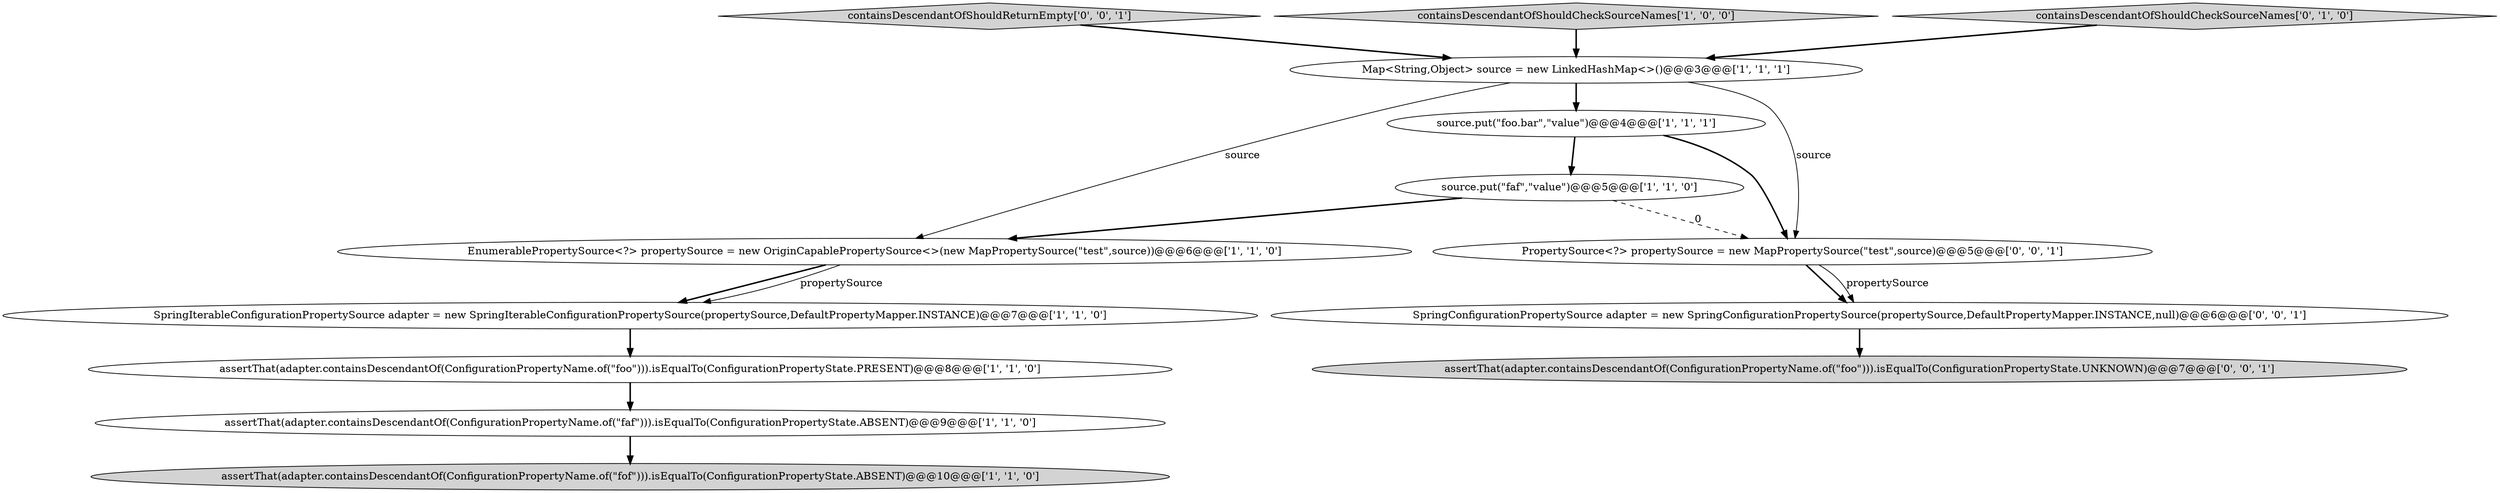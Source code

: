 digraph {
10 [style = filled, label = "SpringConfigurationPropertySource adapter = new SpringConfigurationPropertySource(propertySource,DefaultPropertyMapper.INSTANCE,null)@@@6@@@['0', '0', '1']", fillcolor = white, shape = ellipse image = "AAA0AAABBB3BBB"];
8 [style = filled, label = "EnumerablePropertySource<?> propertySource = new OriginCapablePropertySource<>(new MapPropertySource(\"test\",source))@@@6@@@['1', '1', '0']", fillcolor = white, shape = ellipse image = "AAA0AAABBB1BBB"];
12 [style = filled, label = "PropertySource<?> propertySource = new MapPropertySource(\"test\",source)@@@5@@@['0', '0', '1']", fillcolor = white, shape = ellipse image = "AAA0AAABBB3BBB"];
6 [style = filled, label = "Map<String,Object> source = new LinkedHashMap<>()@@@3@@@['1', '1', '1']", fillcolor = white, shape = ellipse image = "AAA0AAABBB1BBB"];
13 [style = filled, label = "containsDescendantOfShouldReturnEmpty['0', '0', '1']", fillcolor = lightgray, shape = diamond image = "AAA0AAABBB3BBB"];
5 [style = filled, label = "containsDescendantOfShouldCheckSourceNames['1', '0', '0']", fillcolor = lightgray, shape = diamond image = "AAA0AAABBB1BBB"];
1 [style = filled, label = "assertThat(adapter.containsDescendantOf(ConfigurationPropertyName.of(\"fof\"))).isEqualTo(ConfigurationPropertyState.ABSENT)@@@10@@@['1', '1', '0']", fillcolor = lightgray, shape = ellipse image = "AAA0AAABBB1BBB"];
4 [style = filled, label = "source.put(\"foo.bar\",\"value\")@@@4@@@['1', '1', '1']", fillcolor = white, shape = ellipse image = "AAA0AAABBB1BBB"];
3 [style = filled, label = "assertThat(adapter.containsDescendantOf(ConfigurationPropertyName.of(\"foo\"))).isEqualTo(ConfigurationPropertyState.PRESENT)@@@8@@@['1', '1', '0']", fillcolor = white, shape = ellipse image = "AAA0AAABBB1BBB"];
7 [style = filled, label = "source.put(\"faf\",\"value\")@@@5@@@['1', '1', '0']", fillcolor = white, shape = ellipse image = "AAA0AAABBB1BBB"];
9 [style = filled, label = "containsDescendantOfShouldCheckSourceNames['0', '1', '0']", fillcolor = lightgray, shape = diamond image = "AAA0AAABBB2BBB"];
0 [style = filled, label = "assertThat(adapter.containsDescendantOf(ConfigurationPropertyName.of(\"faf\"))).isEqualTo(ConfigurationPropertyState.ABSENT)@@@9@@@['1', '1', '0']", fillcolor = white, shape = ellipse image = "AAA0AAABBB1BBB"];
11 [style = filled, label = "assertThat(adapter.containsDescendantOf(ConfigurationPropertyName.of(\"foo\"))).isEqualTo(ConfigurationPropertyState.UNKNOWN)@@@7@@@['0', '0', '1']", fillcolor = lightgray, shape = ellipse image = "AAA0AAABBB3BBB"];
2 [style = filled, label = "SpringIterableConfigurationPropertySource adapter = new SpringIterableConfigurationPropertySource(propertySource,DefaultPropertyMapper.INSTANCE)@@@7@@@['1', '1', '0']", fillcolor = white, shape = ellipse image = "AAA0AAABBB1BBB"];
7->12 [style = dashed, label="0"];
4->12 [style = bold, label=""];
6->4 [style = bold, label=""];
12->10 [style = bold, label=""];
13->6 [style = bold, label=""];
5->6 [style = bold, label=""];
6->12 [style = solid, label="source"];
8->2 [style = bold, label=""];
8->2 [style = solid, label="propertySource"];
7->8 [style = bold, label=""];
0->1 [style = bold, label=""];
4->7 [style = bold, label=""];
3->0 [style = bold, label=""];
2->3 [style = bold, label=""];
9->6 [style = bold, label=""];
12->10 [style = solid, label="propertySource"];
10->11 [style = bold, label=""];
6->8 [style = solid, label="source"];
}
